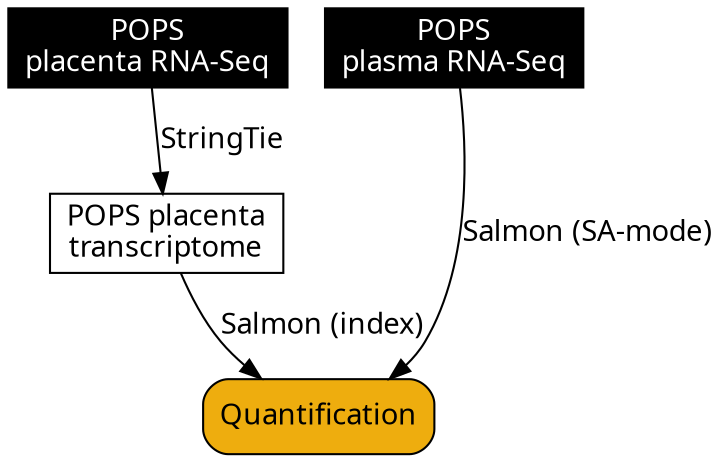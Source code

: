digraph G {
  node [fontname = "Handlee", color=black, fontcolor=black];
  edge [fontname = "Handlee", color=black, fontcolor=black];

  placenta_rna[
    label = "POPS\nplacenta RNA-Seq";
    shape = rect;
    style = filled;
    fontcolor = white;
  ];

  plasma_rna [
    label = "POPS\nplasma RNA-Seq";
    shape = rect;
    style = filled;
    fontcolor = white;
  ];

  pops[
    label = "POPS placenta\ntranscriptome";
    shape = rect;
    color = black;
    fontcolor = black;
  ];

  quant_pops [
    label = "Quantification";
    style = "rounded,filled";
    fillcolor = "darkgoldenrod2"
    shape = rect;
    color = black;
  ];

  placenta_rna-> pops[label="StringTie"];
  pops-> quant_pops[label="Salmon (index)"];
  plasma_rna -> quant_pops[label="Salmon (SA-mode)"]

  {rank=same; placenta_rna plasma_rna} 
}
